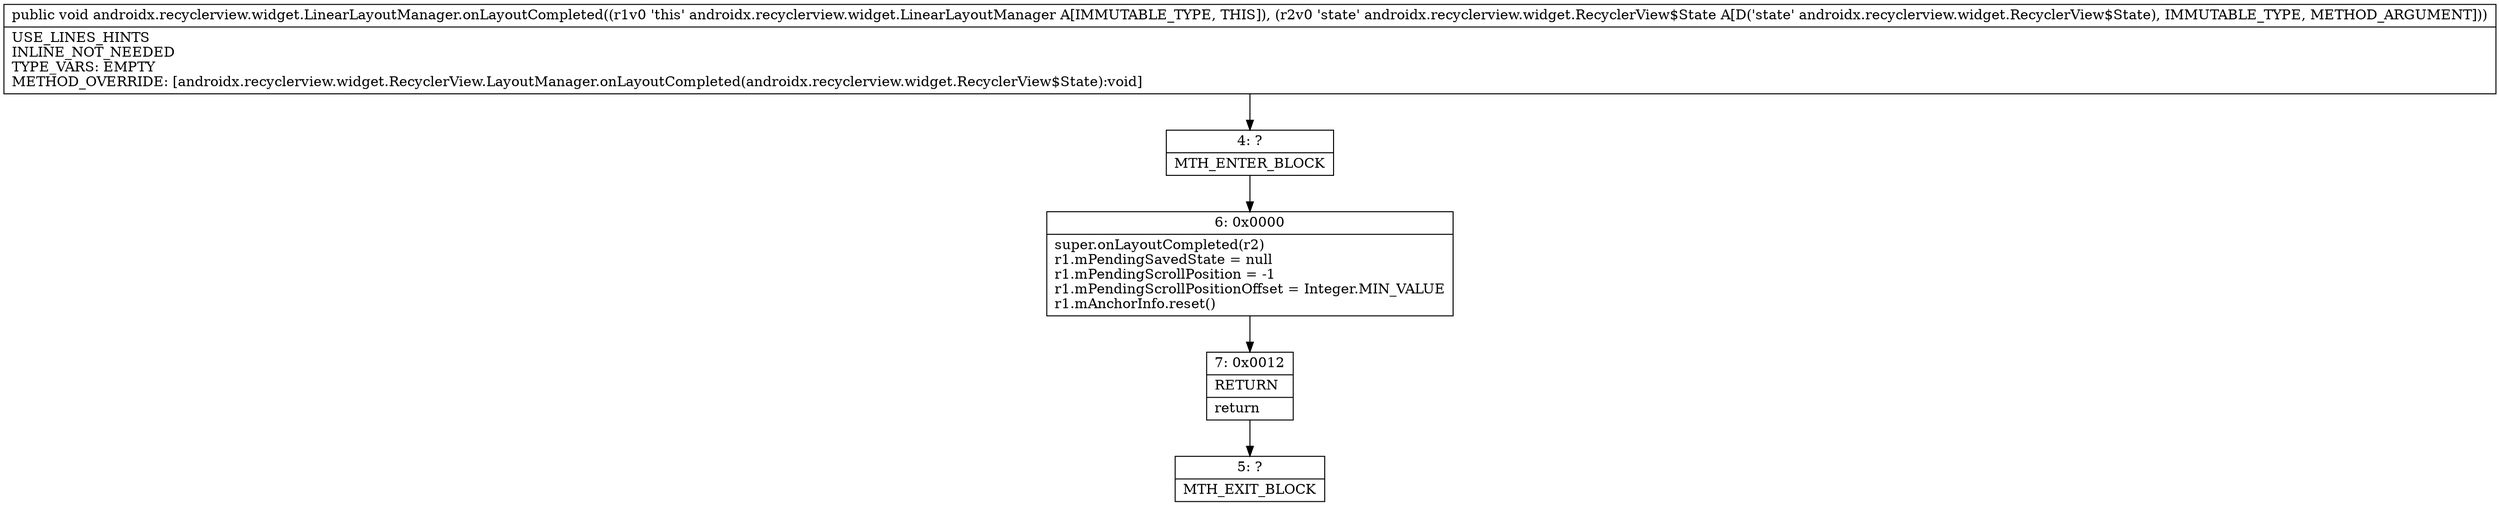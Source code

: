 digraph "CFG forandroidx.recyclerview.widget.LinearLayoutManager.onLayoutCompleted(Landroidx\/recyclerview\/widget\/RecyclerView$State;)V" {
Node_4 [shape=record,label="{4\:\ ?|MTH_ENTER_BLOCK\l}"];
Node_6 [shape=record,label="{6\:\ 0x0000|super.onLayoutCompleted(r2)\lr1.mPendingSavedState = null\lr1.mPendingScrollPosition = \-1\lr1.mPendingScrollPositionOffset = Integer.MIN_VALUE\lr1.mAnchorInfo.reset()\l}"];
Node_7 [shape=record,label="{7\:\ 0x0012|RETURN\l|return\l}"];
Node_5 [shape=record,label="{5\:\ ?|MTH_EXIT_BLOCK\l}"];
MethodNode[shape=record,label="{public void androidx.recyclerview.widget.LinearLayoutManager.onLayoutCompleted((r1v0 'this' androidx.recyclerview.widget.LinearLayoutManager A[IMMUTABLE_TYPE, THIS]), (r2v0 'state' androidx.recyclerview.widget.RecyclerView$State A[D('state' androidx.recyclerview.widget.RecyclerView$State), IMMUTABLE_TYPE, METHOD_ARGUMENT]))  | USE_LINES_HINTS\lINLINE_NOT_NEEDED\lTYPE_VARS: EMPTY\lMETHOD_OVERRIDE: [androidx.recyclerview.widget.RecyclerView.LayoutManager.onLayoutCompleted(androidx.recyclerview.widget.RecyclerView$State):void]\l}"];
MethodNode -> Node_4;Node_4 -> Node_6;
Node_6 -> Node_7;
Node_7 -> Node_5;
}

